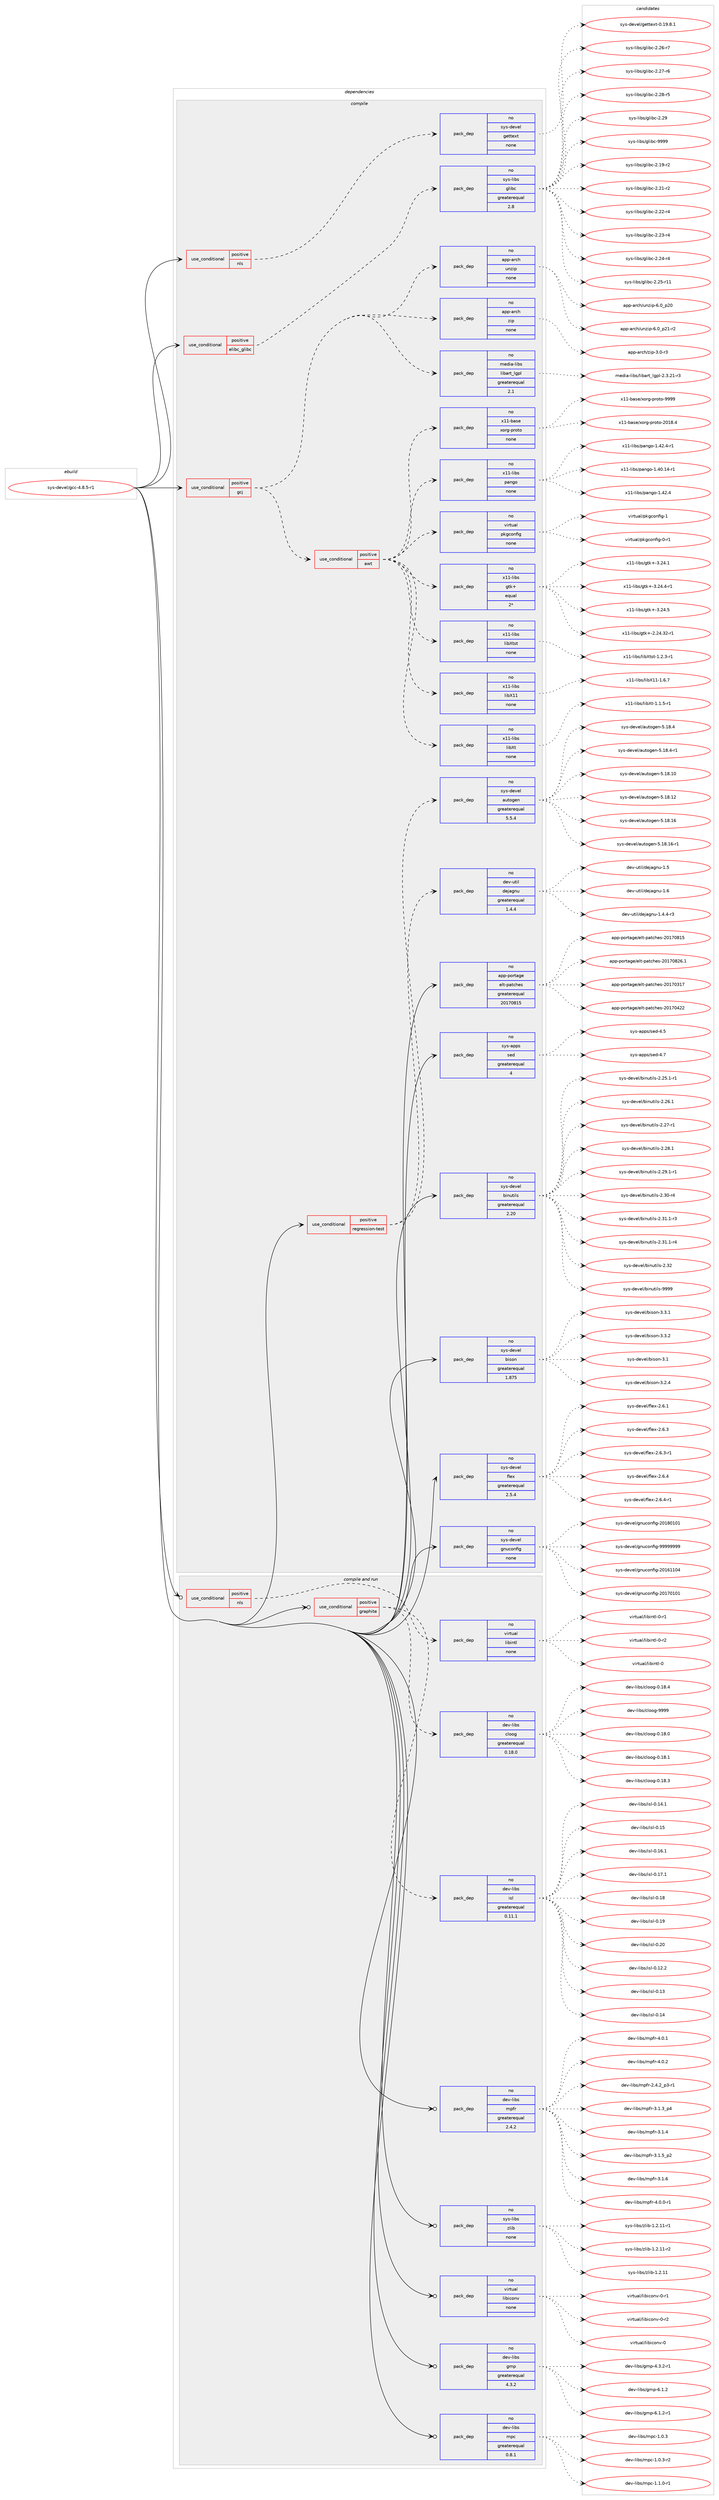 digraph prolog {

# *************
# Graph options
# *************

newrank=true;
concentrate=true;
compound=true;
graph [rankdir=LR,fontname=Helvetica,fontsize=10,ranksep=1.5];#, ranksep=2.5, nodesep=0.2];
edge  [arrowhead=vee];
node  [fontname=Helvetica,fontsize=10];

# **********
# The ebuild
# **********

subgraph cluster_leftcol {
color=gray;
rank=same;
label=<<i>ebuild</i>>;
id [label="sys-devel/gcc-4.8.5-r1", color=red, width=4, href="../sys-devel/gcc-4.8.5-r1.svg"];
}

# ****************
# The dependencies
# ****************

subgraph cluster_midcol {
color=gray;
label=<<i>dependencies</i>>;
subgraph cluster_compile {
fillcolor="#eeeeee";
style=filled;
label=<<i>compile</i>>;
subgraph cond459666 {
dependency1727923 [label=<<TABLE BORDER="0" CELLBORDER="1" CELLSPACING="0" CELLPADDING="4"><TR><TD ROWSPAN="3" CELLPADDING="10">use_conditional</TD></TR><TR><TD>positive</TD></TR><TR><TD>elibc_glibc</TD></TR></TABLE>>, shape=none, color=red];
subgraph pack1239944 {
dependency1727924 [label=<<TABLE BORDER="0" CELLBORDER="1" CELLSPACING="0" CELLPADDING="4" WIDTH="220"><TR><TD ROWSPAN="6" CELLPADDING="30">pack_dep</TD></TR><TR><TD WIDTH="110">no</TD></TR><TR><TD>sys-libs</TD></TR><TR><TD>glibc</TD></TR><TR><TD>greaterequal</TD></TR><TR><TD>2.8</TD></TR></TABLE>>, shape=none, color=blue];
}
dependency1727923:e -> dependency1727924:w [weight=20,style="dashed",arrowhead="vee"];
}
id:e -> dependency1727923:w [weight=20,style="solid",arrowhead="vee"];
subgraph cond459667 {
dependency1727925 [label=<<TABLE BORDER="0" CELLBORDER="1" CELLSPACING="0" CELLPADDING="4"><TR><TD ROWSPAN="3" CELLPADDING="10">use_conditional</TD></TR><TR><TD>positive</TD></TR><TR><TD>gcj</TD></TR></TABLE>>, shape=none, color=red];
subgraph cond459668 {
dependency1727926 [label=<<TABLE BORDER="0" CELLBORDER="1" CELLSPACING="0" CELLPADDING="4"><TR><TD ROWSPAN="3" CELLPADDING="10">use_conditional</TD></TR><TR><TD>positive</TD></TR><TR><TD>awt</TD></TR></TABLE>>, shape=none, color=red];
subgraph pack1239945 {
dependency1727927 [label=<<TABLE BORDER="0" CELLBORDER="1" CELLSPACING="0" CELLPADDING="4" WIDTH="220"><TR><TD ROWSPAN="6" CELLPADDING="30">pack_dep</TD></TR><TR><TD WIDTH="110">no</TD></TR><TR><TD>x11-base</TD></TR><TR><TD>xorg-proto</TD></TR><TR><TD>none</TD></TR><TR><TD></TD></TR></TABLE>>, shape=none, color=blue];
}
dependency1727926:e -> dependency1727927:w [weight=20,style="dashed",arrowhead="vee"];
subgraph pack1239946 {
dependency1727928 [label=<<TABLE BORDER="0" CELLBORDER="1" CELLSPACING="0" CELLPADDING="4" WIDTH="220"><TR><TD ROWSPAN="6" CELLPADDING="30">pack_dep</TD></TR><TR><TD WIDTH="110">no</TD></TR><TR><TD>x11-libs</TD></TR><TR><TD>libXt</TD></TR><TR><TD>none</TD></TR><TR><TD></TD></TR></TABLE>>, shape=none, color=blue];
}
dependency1727926:e -> dependency1727928:w [weight=20,style="dashed",arrowhead="vee"];
subgraph pack1239947 {
dependency1727929 [label=<<TABLE BORDER="0" CELLBORDER="1" CELLSPACING="0" CELLPADDING="4" WIDTH="220"><TR><TD ROWSPAN="6" CELLPADDING="30">pack_dep</TD></TR><TR><TD WIDTH="110">no</TD></TR><TR><TD>x11-libs</TD></TR><TR><TD>libX11</TD></TR><TR><TD>none</TD></TR><TR><TD></TD></TR></TABLE>>, shape=none, color=blue];
}
dependency1727926:e -> dependency1727929:w [weight=20,style="dashed",arrowhead="vee"];
subgraph pack1239948 {
dependency1727930 [label=<<TABLE BORDER="0" CELLBORDER="1" CELLSPACING="0" CELLPADDING="4" WIDTH="220"><TR><TD ROWSPAN="6" CELLPADDING="30">pack_dep</TD></TR><TR><TD WIDTH="110">no</TD></TR><TR><TD>x11-libs</TD></TR><TR><TD>libXtst</TD></TR><TR><TD>none</TD></TR><TR><TD></TD></TR></TABLE>>, shape=none, color=blue];
}
dependency1727926:e -> dependency1727930:w [weight=20,style="dashed",arrowhead="vee"];
subgraph pack1239949 {
dependency1727931 [label=<<TABLE BORDER="0" CELLBORDER="1" CELLSPACING="0" CELLPADDING="4" WIDTH="220"><TR><TD ROWSPAN="6" CELLPADDING="30">pack_dep</TD></TR><TR><TD WIDTH="110">no</TD></TR><TR><TD>x11-libs</TD></TR><TR><TD>gtk+</TD></TR><TR><TD>equal</TD></TR><TR><TD>2*</TD></TR></TABLE>>, shape=none, color=blue];
}
dependency1727926:e -> dependency1727931:w [weight=20,style="dashed",arrowhead="vee"];
subgraph pack1239950 {
dependency1727932 [label=<<TABLE BORDER="0" CELLBORDER="1" CELLSPACING="0" CELLPADDING="4" WIDTH="220"><TR><TD ROWSPAN="6" CELLPADDING="30">pack_dep</TD></TR><TR><TD WIDTH="110">no</TD></TR><TR><TD>virtual</TD></TR><TR><TD>pkgconfig</TD></TR><TR><TD>none</TD></TR><TR><TD></TD></TR></TABLE>>, shape=none, color=blue];
}
dependency1727926:e -> dependency1727932:w [weight=20,style="dashed",arrowhead="vee"];
subgraph pack1239951 {
dependency1727933 [label=<<TABLE BORDER="0" CELLBORDER="1" CELLSPACING="0" CELLPADDING="4" WIDTH="220"><TR><TD ROWSPAN="6" CELLPADDING="30">pack_dep</TD></TR><TR><TD WIDTH="110">no</TD></TR><TR><TD>x11-libs</TD></TR><TR><TD>pango</TD></TR><TR><TD>none</TD></TR><TR><TD></TD></TR></TABLE>>, shape=none, color=blue];
}
dependency1727926:e -> dependency1727933:w [weight=20,style="dashed",arrowhead="vee"];
}
dependency1727925:e -> dependency1727926:w [weight=20,style="dashed",arrowhead="vee"];
subgraph pack1239952 {
dependency1727934 [label=<<TABLE BORDER="0" CELLBORDER="1" CELLSPACING="0" CELLPADDING="4" WIDTH="220"><TR><TD ROWSPAN="6" CELLPADDING="30">pack_dep</TD></TR><TR><TD WIDTH="110">no</TD></TR><TR><TD>media-libs</TD></TR><TR><TD>libart_lgpl</TD></TR><TR><TD>greaterequal</TD></TR><TR><TD>2.1</TD></TR></TABLE>>, shape=none, color=blue];
}
dependency1727925:e -> dependency1727934:w [weight=20,style="dashed",arrowhead="vee"];
subgraph pack1239953 {
dependency1727935 [label=<<TABLE BORDER="0" CELLBORDER="1" CELLSPACING="0" CELLPADDING="4" WIDTH="220"><TR><TD ROWSPAN="6" CELLPADDING="30">pack_dep</TD></TR><TR><TD WIDTH="110">no</TD></TR><TR><TD>app-arch</TD></TR><TR><TD>zip</TD></TR><TR><TD>none</TD></TR><TR><TD></TD></TR></TABLE>>, shape=none, color=blue];
}
dependency1727925:e -> dependency1727935:w [weight=20,style="dashed",arrowhead="vee"];
subgraph pack1239954 {
dependency1727936 [label=<<TABLE BORDER="0" CELLBORDER="1" CELLSPACING="0" CELLPADDING="4" WIDTH="220"><TR><TD ROWSPAN="6" CELLPADDING="30">pack_dep</TD></TR><TR><TD WIDTH="110">no</TD></TR><TR><TD>app-arch</TD></TR><TR><TD>unzip</TD></TR><TR><TD>none</TD></TR><TR><TD></TD></TR></TABLE>>, shape=none, color=blue];
}
dependency1727925:e -> dependency1727936:w [weight=20,style="dashed",arrowhead="vee"];
}
id:e -> dependency1727925:w [weight=20,style="solid",arrowhead="vee"];
subgraph cond459669 {
dependency1727937 [label=<<TABLE BORDER="0" CELLBORDER="1" CELLSPACING="0" CELLPADDING="4"><TR><TD ROWSPAN="3" CELLPADDING="10">use_conditional</TD></TR><TR><TD>positive</TD></TR><TR><TD>nls</TD></TR></TABLE>>, shape=none, color=red];
subgraph pack1239955 {
dependency1727938 [label=<<TABLE BORDER="0" CELLBORDER="1" CELLSPACING="0" CELLPADDING="4" WIDTH="220"><TR><TD ROWSPAN="6" CELLPADDING="30">pack_dep</TD></TR><TR><TD WIDTH="110">no</TD></TR><TR><TD>sys-devel</TD></TR><TR><TD>gettext</TD></TR><TR><TD>none</TD></TR><TR><TD></TD></TR></TABLE>>, shape=none, color=blue];
}
dependency1727937:e -> dependency1727938:w [weight=20,style="dashed",arrowhead="vee"];
}
id:e -> dependency1727937:w [weight=20,style="solid",arrowhead="vee"];
subgraph cond459670 {
dependency1727939 [label=<<TABLE BORDER="0" CELLBORDER="1" CELLSPACING="0" CELLPADDING="4"><TR><TD ROWSPAN="3" CELLPADDING="10">use_conditional</TD></TR><TR><TD>positive</TD></TR><TR><TD>regression-test</TD></TR></TABLE>>, shape=none, color=red];
subgraph pack1239956 {
dependency1727940 [label=<<TABLE BORDER="0" CELLBORDER="1" CELLSPACING="0" CELLPADDING="4" WIDTH="220"><TR><TD ROWSPAN="6" CELLPADDING="30">pack_dep</TD></TR><TR><TD WIDTH="110">no</TD></TR><TR><TD>dev-util</TD></TR><TR><TD>dejagnu</TD></TR><TR><TD>greaterequal</TD></TR><TR><TD>1.4.4</TD></TR></TABLE>>, shape=none, color=blue];
}
dependency1727939:e -> dependency1727940:w [weight=20,style="dashed",arrowhead="vee"];
subgraph pack1239957 {
dependency1727941 [label=<<TABLE BORDER="0" CELLBORDER="1" CELLSPACING="0" CELLPADDING="4" WIDTH="220"><TR><TD ROWSPAN="6" CELLPADDING="30">pack_dep</TD></TR><TR><TD WIDTH="110">no</TD></TR><TR><TD>sys-devel</TD></TR><TR><TD>autogen</TD></TR><TR><TD>greaterequal</TD></TR><TR><TD>5.5.4</TD></TR></TABLE>>, shape=none, color=blue];
}
dependency1727939:e -> dependency1727941:w [weight=20,style="dashed",arrowhead="vee"];
}
id:e -> dependency1727939:w [weight=20,style="solid",arrowhead="vee"];
subgraph pack1239958 {
dependency1727942 [label=<<TABLE BORDER="0" CELLBORDER="1" CELLSPACING="0" CELLPADDING="4" WIDTH="220"><TR><TD ROWSPAN="6" CELLPADDING="30">pack_dep</TD></TR><TR><TD WIDTH="110">no</TD></TR><TR><TD>app-portage</TD></TR><TR><TD>elt-patches</TD></TR><TR><TD>greaterequal</TD></TR><TR><TD>20170815</TD></TR></TABLE>>, shape=none, color=blue];
}
id:e -> dependency1727942:w [weight=20,style="solid",arrowhead="vee"];
subgraph pack1239959 {
dependency1727943 [label=<<TABLE BORDER="0" CELLBORDER="1" CELLSPACING="0" CELLPADDING="4" WIDTH="220"><TR><TD ROWSPAN="6" CELLPADDING="30">pack_dep</TD></TR><TR><TD WIDTH="110">no</TD></TR><TR><TD>sys-apps</TD></TR><TR><TD>sed</TD></TR><TR><TD>greaterequal</TD></TR><TR><TD>4</TD></TR></TABLE>>, shape=none, color=blue];
}
id:e -> dependency1727943:w [weight=20,style="solid",arrowhead="vee"];
subgraph pack1239960 {
dependency1727944 [label=<<TABLE BORDER="0" CELLBORDER="1" CELLSPACING="0" CELLPADDING="4" WIDTH="220"><TR><TD ROWSPAN="6" CELLPADDING="30">pack_dep</TD></TR><TR><TD WIDTH="110">no</TD></TR><TR><TD>sys-devel</TD></TR><TR><TD>binutils</TD></TR><TR><TD>greaterequal</TD></TR><TR><TD>2.20</TD></TR></TABLE>>, shape=none, color=blue];
}
id:e -> dependency1727944:w [weight=20,style="solid",arrowhead="vee"];
subgraph pack1239961 {
dependency1727945 [label=<<TABLE BORDER="0" CELLBORDER="1" CELLSPACING="0" CELLPADDING="4" WIDTH="220"><TR><TD ROWSPAN="6" CELLPADDING="30">pack_dep</TD></TR><TR><TD WIDTH="110">no</TD></TR><TR><TD>sys-devel</TD></TR><TR><TD>bison</TD></TR><TR><TD>greaterequal</TD></TR><TR><TD>1.875</TD></TR></TABLE>>, shape=none, color=blue];
}
id:e -> dependency1727945:w [weight=20,style="solid",arrowhead="vee"];
subgraph pack1239962 {
dependency1727946 [label=<<TABLE BORDER="0" CELLBORDER="1" CELLSPACING="0" CELLPADDING="4" WIDTH="220"><TR><TD ROWSPAN="6" CELLPADDING="30">pack_dep</TD></TR><TR><TD WIDTH="110">no</TD></TR><TR><TD>sys-devel</TD></TR><TR><TD>flex</TD></TR><TR><TD>greaterequal</TD></TR><TR><TD>2.5.4</TD></TR></TABLE>>, shape=none, color=blue];
}
id:e -> dependency1727946:w [weight=20,style="solid",arrowhead="vee"];
subgraph pack1239963 {
dependency1727947 [label=<<TABLE BORDER="0" CELLBORDER="1" CELLSPACING="0" CELLPADDING="4" WIDTH="220"><TR><TD ROWSPAN="6" CELLPADDING="30">pack_dep</TD></TR><TR><TD WIDTH="110">no</TD></TR><TR><TD>sys-devel</TD></TR><TR><TD>gnuconfig</TD></TR><TR><TD>none</TD></TR><TR><TD></TD></TR></TABLE>>, shape=none, color=blue];
}
id:e -> dependency1727947:w [weight=20,style="solid",arrowhead="vee"];
}
subgraph cluster_compileandrun {
fillcolor="#eeeeee";
style=filled;
label=<<i>compile and run</i>>;
subgraph cond459671 {
dependency1727948 [label=<<TABLE BORDER="0" CELLBORDER="1" CELLSPACING="0" CELLPADDING="4"><TR><TD ROWSPAN="3" CELLPADDING="10">use_conditional</TD></TR><TR><TD>positive</TD></TR><TR><TD>graphite</TD></TR></TABLE>>, shape=none, color=red];
subgraph pack1239964 {
dependency1727949 [label=<<TABLE BORDER="0" CELLBORDER="1" CELLSPACING="0" CELLPADDING="4" WIDTH="220"><TR><TD ROWSPAN="6" CELLPADDING="30">pack_dep</TD></TR><TR><TD WIDTH="110">no</TD></TR><TR><TD>dev-libs</TD></TR><TR><TD>cloog</TD></TR><TR><TD>greaterequal</TD></TR><TR><TD>0.18.0</TD></TR></TABLE>>, shape=none, color=blue];
}
dependency1727948:e -> dependency1727949:w [weight=20,style="dashed",arrowhead="vee"];
subgraph pack1239965 {
dependency1727950 [label=<<TABLE BORDER="0" CELLBORDER="1" CELLSPACING="0" CELLPADDING="4" WIDTH="220"><TR><TD ROWSPAN="6" CELLPADDING="30">pack_dep</TD></TR><TR><TD WIDTH="110">no</TD></TR><TR><TD>dev-libs</TD></TR><TR><TD>isl</TD></TR><TR><TD>greaterequal</TD></TR><TR><TD>0.11.1</TD></TR></TABLE>>, shape=none, color=blue];
}
dependency1727948:e -> dependency1727950:w [weight=20,style="dashed",arrowhead="vee"];
}
id:e -> dependency1727948:w [weight=20,style="solid",arrowhead="odotvee"];
subgraph cond459672 {
dependency1727951 [label=<<TABLE BORDER="0" CELLBORDER="1" CELLSPACING="0" CELLPADDING="4"><TR><TD ROWSPAN="3" CELLPADDING="10">use_conditional</TD></TR><TR><TD>positive</TD></TR><TR><TD>nls</TD></TR></TABLE>>, shape=none, color=red];
subgraph pack1239966 {
dependency1727952 [label=<<TABLE BORDER="0" CELLBORDER="1" CELLSPACING="0" CELLPADDING="4" WIDTH="220"><TR><TD ROWSPAN="6" CELLPADDING="30">pack_dep</TD></TR><TR><TD WIDTH="110">no</TD></TR><TR><TD>virtual</TD></TR><TR><TD>libintl</TD></TR><TR><TD>none</TD></TR><TR><TD></TD></TR></TABLE>>, shape=none, color=blue];
}
dependency1727951:e -> dependency1727952:w [weight=20,style="dashed",arrowhead="vee"];
}
id:e -> dependency1727951:w [weight=20,style="solid",arrowhead="odotvee"];
subgraph pack1239967 {
dependency1727953 [label=<<TABLE BORDER="0" CELLBORDER="1" CELLSPACING="0" CELLPADDING="4" WIDTH="220"><TR><TD ROWSPAN="6" CELLPADDING="30">pack_dep</TD></TR><TR><TD WIDTH="110">no</TD></TR><TR><TD>dev-libs</TD></TR><TR><TD>gmp</TD></TR><TR><TD>greaterequal</TD></TR><TR><TD>4.3.2</TD></TR></TABLE>>, shape=none, color=blue];
}
id:e -> dependency1727953:w [weight=20,style="solid",arrowhead="odotvee"];
subgraph pack1239968 {
dependency1727954 [label=<<TABLE BORDER="0" CELLBORDER="1" CELLSPACING="0" CELLPADDING="4" WIDTH="220"><TR><TD ROWSPAN="6" CELLPADDING="30">pack_dep</TD></TR><TR><TD WIDTH="110">no</TD></TR><TR><TD>dev-libs</TD></TR><TR><TD>mpc</TD></TR><TR><TD>greaterequal</TD></TR><TR><TD>0.8.1</TD></TR></TABLE>>, shape=none, color=blue];
}
id:e -> dependency1727954:w [weight=20,style="solid",arrowhead="odotvee"];
subgraph pack1239969 {
dependency1727955 [label=<<TABLE BORDER="0" CELLBORDER="1" CELLSPACING="0" CELLPADDING="4" WIDTH="220"><TR><TD ROWSPAN="6" CELLPADDING="30">pack_dep</TD></TR><TR><TD WIDTH="110">no</TD></TR><TR><TD>dev-libs</TD></TR><TR><TD>mpfr</TD></TR><TR><TD>greaterequal</TD></TR><TR><TD>2.4.2</TD></TR></TABLE>>, shape=none, color=blue];
}
id:e -> dependency1727955:w [weight=20,style="solid",arrowhead="odotvee"];
subgraph pack1239970 {
dependency1727956 [label=<<TABLE BORDER="0" CELLBORDER="1" CELLSPACING="0" CELLPADDING="4" WIDTH="220"><TR><TD ROWSPAN="6" CELLPADDING="30">pack_dep</TD></TR><TR><TD WIDTH="110">no</TD></TR><TR><TD>sys-libs</TD></TR><TR><TD>zlib</TD></TR><TR><TD>none</TD></TR><TR><TD></TD></TR></TABLE>>, shape=none, color=blue];
}
id:e -> dependency1727956:w [weight=20,style="solid",arrowhead="odotvee"];
subgraph pack1239971 {
dependency1727957 [label=<<TABLE BORDER="0" CELLBORDER="1" CELLSPACING="0" CELLPADDING="4" WIDTH="220"><TR><TD ROWSPAN="6" CELLPADDING="30">pack_dep</TD></TR><TR><TD WIDTH="110">no</TD></TR><TR><TD>virtual</TD></TR><TR><TD>libiconv</TD></TR><TR><TD>none</TD></TR><TR><TD></TD></TR></TABLE>>, shape=none, color=blue];
}
id:e -> dependency1727957:w [weight=20,style="solid",arrowhead="odotvee"];
}
subgraph cluster_run {
fillcolor="#eeeeee";
style=filled;
label=<<i>run</i>>;
}
}

# **************
# The candidates
# **************

subgraph cluster_choices {
rank=same;
color=gray;
label=<<i>candidates</i>>;

subgraph choice1239944 {
color=black;
nodesep=1;
choice115121115451081059811547103108105989945504649574511450 [label="sys-libs/glibc-2.19-r2", color=red, width=4,href="../sys-libs/glibc-2.19-r2.svg"];
choice115121115451081059811547103108105989945504650494511450 [label="sys-libs/glibc-2.21-r2", color=red, width=4,href="../sys-libs/glibc-2.21-r2.svg"];
choice115121115451081059811547103108105989945504650504511452 [label="sys-libs/glibc-2.22-r4", color=red, width=4,href="../sys-libs/glibc-2.22-r4.svg"];
choice115121115451081059811547103108105989945504650514511452 [label="sys-libs/glibc-2.23-r4", color=red, width=4,href="../sys-libs/glibc-2.23-r4.svg"];
choice115121115451081059811547103108105989945504650524511452 [label="sys-libs/glibc-2.24-r4", color=red, width=4,href="../sys-libs/glibc-2.24-r4.svg"];
choice11512111545108105981154710310810598994550465053451144949 [label="sys-libs/glibc-2.25-r11", color=red, width=4,href="../sys-libs/glibc-2.25-r11.svg"];
choice115121115451081059811547103108105989945504650544511455 [label="sys-libs/glibc-2.26-r7", color=red, width=4,href="../sys-libs/glibc-2.26-r7.svg"];
choice115121115451081059811547103108105989945504650554511454 [label="sys-libs/glibc-2.27-r6", color=red, width=4,href="../sys-libs/glibc-2.27-r6.svg"];
choice115121115451081059811547103108105989945504650564511453 [label="sys-libs/glibc-2.28-r5", color=red, width=4,href="../sys-libs/glibc-2.28-r5.svg"];
choice11512111545108105981154710310810598994550465057 [label="sys-libs/glibc-2.29", color=red, width=4,href="../sys-libs/glibc-2.29.svg"];
choice11512111545108105981154710310810598994557575757 [label="sys-libs/glibc-9999", color=red, width=4,href="../sys-libs/glibc-9999.svg"];
dependency1727924:e -> choice115121115451081059811547103108105989945504649574511450:w [style=dotted,weight="100"];
dependency1727924:e -> choice115121115451081059811547103108105989945504650494511450:w [style=dotted,weight="100"];
dependency1727924:e -> choice115121115451081059811547103108105989945504650504511452:w [style=dotted,weight="100"];
dependency1727924:e -> choice115121115451081059811547103108105989945504650514511452:w [style=dotted,weight="100"];
dependency1727924:e -> choice115121115451081059811547103108105989945504650524511452:w [style=dotted,weight="100"];
dependency1727924:e -> choice11512111545108105981154710310810598994550465053451144949:w [style=dotted,weight="100"];
dependency1727924:e -> choice115121115451081059811547103108105989945504650544511455:w [style=dotted,weight="100"];
dependency1727924:e -> choice115121115451081059811547103108105989945504650554511454:w [style=dotted,weight="100"];
dependency1727924:e -> choice115121115451081059811547103108105989945504650564511453:w [style=dotted,weight="100"];
dependency1727924:e -> choice11512111545108105981154710310810598994550465057:w [style=dotted,weight="100"];
dependency1727924:e -> choice11512111545108105981154710310810598994557575757:w [style=dotted,weight="100"];
}
subgraph choice1239945 {
color=black;
nodesep=1;
choice1204949459897115101471201111141034511211411111611145504849564652 [label="x11-base/xorg-proto-2018.4", color=red, width=4,href="../x11-base/xorg-proto-2018.4.svg"];
choice120494945989711510147120111114103451121141111161114557575757 [label="x11-base/xorg-proto-9999", color=red, width=4,href="../x11-base/xorg-proto-9999.svg"];
dependency1727927:e -> choice1204949459897115101471201111141034511211411111611145504849564652:w [style=dotted,weight="100"];
dependency1727927:e -> choice120494945989711510147120111114103451121141111161114557575757:w [style=dotted,weight="100"];
}
subgraph choice1239946 {
color=black;
nodesep=1;
choice120494945108105981154710810598881164549464946534511449 [label="x11-libs/libXt-1.1.5-r1", color=red, width=4,href="../x11-libs/libXt-1.1.5-r1.svg"];
dependency1727928:e -> choice120494945108105981154710810598881164549464946534511449:w [style=dotted,weight="100"];
}
subgraph choice1239947 {
color=black;
nodesep=1;
choice120494945108105981154710810598884949454946544655 [label="x11-libs/libX11-1.6.7", color=red, width=4,href="../x11-libs/libX11-1.6.7.svg"];
dependency1727929:e -> choice120494945108105981154710810598884949454946544655:w [style=dotted,weight="100"];
}
subgraph choice1239948 {
color=black;
nodesep=1;
choice120494945108105981154710810598881161151164549465046514511449 [label="x11-libs/libXtst-1.2.3-r1", color=red, width=4,href="../x11-libs/libXtst-1.2.3-r1.svg"];
dependency1727930:e -> choice120494945108105981154710810598881161151164549465046514511449:w [style=dotted,weight="100"];
}
subgraph choice1239949 {
color=black;
nodesep=1;
choice12049494510810598115471031161074345504650524651504511449 [label="x11-libs/gtk+-2.24.32-r1", color=red, width=4,href="../x11-libs/gtk+-2.24.32-r1.svg"];
choice12049494510810598115471031161074345514650524649 [label="x11-libs/gtk+-3.24.1", color=red, width=4,href="../x11-libs/gtk+-3.24.1.svg"];
choice120494945108105981154710311610743455146505246524511449 [label="x11-libs/gtk+-3.24.4-r1", color=red, width=4,href="../x11-libs/gtk+-3.24.4-r1.svg"];
choice12049494510810598115471031161074345514650524653 [label="x11-libs/gtk+-3.24.5", color=red, width=4,href="../x11-libs/gtk+-3.24.5.svg"];
dependency1727931:e -> choice12049494510810598115471031161074345504650524651504511449:w [style=dotted,weight="100"];
dependency1727931:e -> choice12049494510810598115471031161074345514650524649:w [style=dotted,weight="100"];
dependency1727931:e -> choice120494945108105981154710311610743455146505246524511449:w [style=dotted,weight="100"];
dependency1727931:e -> choice12049494510810598115471031161074345514650524653:w [style=dotted,weight="100"];
}
subgraph choice1239950 {
color=black;
nodesep=1;
choice11810511411611797108471121071039911111010210510345484511449 [label="virtual/pkgconfig-0-r1", color=red, width=4,href="../virtual/pkgconfig-0-r1.svg"];
choice1181051141161179710847112107103991111101021051034549 [label="virtual/pkgconfig-1", color=red, width=4,href="../virtual/pkgconfig-1.svg"];
dependency1727932:e -> choice11810511411611797108471121071039911111010210510345484511449:w [style=dotted,weight="100"];
dependency1727932:e -> choice1181051141161179710847112107103991111101021051034549:w [style=dotted,weight="100"];
}
subgraph choice1239951 {
color=black;
nodesep=1;
choice12049494510810598115471129711010311145494652484649524511449 [label="x11-libs/pango-1.40.14-r1", color=red, width=4,href="../x11-libs/pango-1.40.14-r1.svg"];
choice12049494510810598115471129711010311145494652504652 [label="x11-libs/pango-1.42.4", color=red, width=4,href="../x11-libs/pango-1.42.4.svg"];
choice120494945108105981154711297110103111454946525046524511449 [label="x11-libs/pango-1.42.4-r1", color=red, width=4,href="../x11-libs/pango-1.42.4-r1.svg"];
dependency1727933:e -> choice12049494510810598115471129711010311145494652484649524511449:w [style=dotted,weight="100"];
dependency1727933:e -> choice12049494510810598115471129711010311145494652504652:w [style=dotted,weight="100"];
dependency1727933:e -> choice120494945108105981154711297110103111454946525046524511449:w [style=dotted,weight="100"];
}
subgraph choice1239952 {
color=black;
nodesep=1;
choice10910110010597451081059811547108105989711411695108103112108455046514650494511451 [label="media-libs/libart_lgpl-2.3.21-r3", color=red, width=4,href="../media-libs/libart_lgpl-2.3.21-r3.svg"];
dependency1727934:e -> choice10910110010597451081059811547108105989711411695108103112108455046514650494511451:w [style=dotted,weight="100"];
}
subgraph choice1239953 {
color=black;
nodesep=1;
choice9711211245971149910447122105112455146484511451 [label="app-arch/zip-3.0-r3", color=red, width=4,href="../app-arch/zip-3.0-r3.svg"];
dependency1727935:e -> choice9711211245971149910447122105112455146484511451:w [style=dotted,weight="100"];
}
subgraph choice1239954 {
color=black;
nodesep=1;
choice971121124597114991044711711012210511245544648951125048 [label="app-arch/unzip-6.0_p20", color=red, width=4,href="../app-arch/unzip-6.0_p20.svg"];
choice9711211245971149910447117110122105112455446489511250494511450 [label="app-arch/unzip-6.0_p21-r2", color=red, width=4,href="../app-arch/unzip-6.0_p21-r2.svg"];
dependency1727936:e -> choice971121124597114991044711711012210511245544648951125048:w [style=dotted,weight="100"];
dependency1727936:e -> choice9711211245971149910447117110122105112455446489511250494511450:w [style=dotted,weight="100"];
}
subgraph choice1239955 {
color=black;
nodesep=1;
choice1151211154510010111810110847103101116116101120116454846495746564649 [label="sys-devel/gettext-0.19.8.1", color=red, width=4,href="../sys-devel/gettext-0.19.8.1.svg"];
dependency1727938:e -> choice1151211154510010111810110847103101116116101120116454846495746564649:w [style=dotted,weight="100"];
}
subgraph choice1239956 {
color=black;
nodesep=1;
choice1001011184511711610510847100101106971031101174549465246524511451 [label="dev-util/dejagnu-1.4.4-r3", color=red, width=4,href="../dev-util/dejagnu-1.4.4-r3.svg"];
choice10010111845117116105108471001011069710311011745494653 [label="dev-util/dejagnu-1.5", color=red, width=4,href="../dev-util/dejagnu-1.5.svg"];
choice10010111845117116105108471001011069710311011745494654 [label="dev-util/dejagnu-1.6", color=red, width=4,href="../dev-util/dejagnu-1.6.svg"];
dependency1727940:e -> choice1001011184511711610510847100101106971031101174549465246524511451:w [style=dotted,weight="100"];
dependency1727940:e -> choice10010111845117116105108471001011069710311011745494653:w [style=dotted,weight="100"];
dependency1727940:e -> choice10010111845117116105108471001011069710311011745494654:w [style=dotted,weight="100"];
}
subgraph choice1239957 {
color=black;
nodesep=1;
choice1151211154510010111810110847971171161111031011104553464956464948 [label="sys-devel/autogen-5.18.10", color=red, width=4,href="../sys-devel/autogen-5.18.10.svg"];
choice1151211154510010111810110847971171161111031011104553464956464950 [label="sys-devel/autogen-5.18.12", color=red, width=4,href="../sys-devel/autogen-5.18.12.svg"];
choice1151211154510010111810110847971171161111031011104553464956464954 [label="sys-devel/autogen-5.18.16", color=red, width=4,href="../sys-devel/autogen-5.18.16.svg"];
choice11512111545100101118101108479711711611110310111045534649564649544511449 [label="sys-devel/autogen-5.18.16-r1", color=red, width=4,href="../sys-devel/autogen-5.18.16-r1.svg"];
choice11512111545100101118101108479711711611110310111045534649564652 [label="sys-devel/autogen-5.18.4", color=red, width=4,href="../sys-devel/autogen-5.18.4.svg"];
choice115121115451001011181011084797117116111103101110455346495646524511449 [label="sys-devel/autogen-5.18.4-r1", color=red, width=4,href="../sys-devel/autogen-5.18.4-r1.svg"];
dependency1727941:e -> choice1151211154510010111810110847971171161111031011104553464956464948:w [style=dotted,weight="100"];
dependency1727941:e -> choice1151211154510010111810110847971171161111031011104553464956464950:w [style=dotted,weight="100"];
dependency1727941:e -> choice1151211154510010111810110847971171161111031011104553464956464954:w [style=dotted,weight="100"];
dependency1727941:e -> choice11512111545100101118101108479711711611110310111045534649564649544511449:w [style=dotted,weight="100"];
dependency1727941:e -> choice11512111545100101118101108479711711611110310111045534649564652:w [style=dotted,weight="100"];
dependency1727941:e -> choice115121115451001011181011084797117116111103101110455346495646524511449:w [style=dotted,weight="100"];
}
subgraph choice1239958 {
color=black;
nodesep=1;
choice97112112451121111141169710310147101108116451129711699104101115455048495548514955 [label="app-portage/elt-patches-20170317", color=red, width=4,href="../app-portage/elt-patches-20170317.svg"];
choice97112112451121111141169710310147101108116451129711699104101115455048495548525050 [label="app-portage/elt-patches-20170422", color=red, width=4,href="../app-portage/elt-patches-20170422.svg"];
choice97112112451121111141169710310147101108116451129711699104101115455048495548564953 [label="app-portage/elt-patches-20170815", color=red, width=4,href="../app-portage/elt-patches-20170815.svg"];
choice971121124511211111411697103101471011081164511297116991041011154550484955485650544649 [label="app-portage/elt-patches-20170826.1", color=red, width=4,href="../app-portage/elt-patches-20170826.1.svg"];
dependency1727942:e -> choice97112112451121111141169710310147101108116451129711699104101115455048495548514955:w [style=dotted,weight="100"];
dependency1727942:e -> choice97112112451121111141169710310147101108116451129711699104101115455048495548525050:w [style=dotted,weight="100"];
dependency1727942:e -> choice97112112451121111141169710310147101108116451129711699104101115455048495548564953:w [style=dotted,weight="100"];
dependency1727942:e -> choice971121124511211111411697103101471011081164511297116991041011154550484955485650544649:w [style=dotted,weight="100"];
}
subgraph choice1239959 {
color=black;
nodesep=1;
choice11512111545971121121154711510110045524653 [label="sys-apps/sed-4.5", color=red, width=4,href="../sys-apps/sed-4.5.svg"];
choice11512111545971121121154711510110045524655 [label="sys-apps/sed-4.7", color=red, width=4,href="../sys-apps/sed-4.7.svg"];
dependency1727943:e -> choice11512111545971121121154711510110045524653:w [style=dotted,weight="100"];
dependency1727943:e -> choice11512111545971121121154711510110045524655:w [style=dotted,weight="100"];
}
subgraph choice1239960 {
color=black;
nodesep=1;
choice115121115451001011181011084798105110117116105108115455046505346494511449 [label="sys-devel/binutils-2.25.1-r1", color=red, width=4,href="../sys-devel/binutils-2.25.1-r1.svg"];
choice11512111545100101118101108479810511011711610510811545504650544649 [label="sys-devel/binutils-2.26.1", color=red, width=4,href="../sys-devel/binutils-2.26.1.svg"];
choice11512111545100101118101108479810511011711610510811545504650554511449 [label="sys-devel/binutils-2.27-r1", color=red, width=4,href="../sys-devel/binutils-2.27-r1.svg"];
choice11512111545100101118101108479810511011711610510811545504650564649 [label="sys-devel/binutils-2.28.1", color=red, width=4,href="../sys-devel/binutils-2.28.1.svg"];
choice115121115451001011181011084798105110117116105108115455046505746494511449 [label="sys-devel/binutils-2.29.1-r1", color=red, width=4,href="../sys-devel/binutils-2.29.1-r1.svg"];
choice11512111545100101118101108479810511011711610510811545504651484511452 [label="sys-devel/binutils-2.30-r4", color=red, width=4,href="../sys-devel/binutils-2.30-r4.svg"];
choice115121115451001011181011084798105110117116105108115455046514946494511451 [label="sys-devel/binutils-2.31.1-r3", color=red, width=4,href="../sys-devel/binutils-2.31.1-r3.svg"];
choice115121115451001011181011084798105110117116105108115455046514946494511452 [label="sys-devel/binutils-2.31.1-r4", color=red, width=4,href="../sys-devel/binutils-2.31.1-r4.svg"];
choice1151211154510010111810110847981051101171161051081154550465150 [label="sys-devel/binutils-2.32", color=red, width=4,href="../sys-devel/binutils-2.32.svg"];
choice1151211154510010111810110847981051101171161051081154557575757 [label="sys-devel/binutils-9999", color=red, width=4,href="../sys-devel/binutils-9999.svg"];
dependency1727944:e -> choice115121115451001011181011084798105110117116105108115455046505346494511449:w [style=dotted,weight="100"];
dependency1727944:e -> choice11512111545100101118101108479810511011711610510811545504650544649:w [style=dotted,weight="100"];
dependency1727944:e -> choice11512111545100101118101108479810511011711610510811545504650554511449:w [style=dotted,weight="100"];
dependency1727944:e -> choice11512111545100101118101108479810511011711610510811545504650564649:w [style=dotted,weight="100"];
dependency1727944:e -> choice115121115451001011181011084798105110117116105108115455046505746494511449:w [style=dotted,weight="100"];
dependency1727944:e -> choice11512111545100101118101108479810511011711610510811545504651484511452:w [style=dotted,weight="100"];
dependency1727944:e -> choice115121115451001011181011084798105110117116105108115455046514946494511451:w [style=dotted,weight="100"];
dependency1727944:e -> choice115121115451001011181011084798105110117116105108115455046514946494511452:w [style=dotted,weight="100"];
dependency1727944:e -> choice1151211154510010111810110847981051101171161051081154550465150:w [style=dotted,weight="100"];
dependency1727944:e -> choice1151211154510010111810110847981051101171161051081154557575757:w [style=dotted,weight="100"];
}
subgraph choice1239961 {
color=black;
nodesep=1;
choice11512111545100101118101108479810511511111045514649 [label="sys-devel/bison-3.1", color=red, width=4,href="../sys-devel/bison-3.1.svg"];
choice115121115451001011181011084798105115111110455146504652 [label="sys-devel/bison-3.2.4", color=red, width=4,href="../sys-devel/bison-3.2.4.svg"];
choice115121115451001011181011084798105115111110455146514649 [label="sys-devel/bison-3.3.1", color=red, width=4,href="../sys-devel/bison-3.3.1.svg"];
choice115121115451001011181011084798105115111110455146514650 [label="sys-devel/bison-3.3.2", color=red, width=4,href="../sys-devel/bison-3.3.2.svg"];
dependency1727945:e -> choice11512111545100101118101108479810511511111045514649:w [style=dotted,weight="100"];
dependency1727945:e -> choice115121115451001011181011084798105115111110455146504652:w [style=dotted,weight="100"];
dependency1727945:e -> choice115121115451001011181011084798105115111110455146514649:w [style=dotted,weight="100"];
dependency1727945:e -> choice115121115451001011181011084798105115111110455146514650:w [style=dotted,weight="100"];
}
subgraph choice1239962 {
color=black;
nodesep=1;
choice1151211154510010111810110847102108101120455046544649 [label="sys-devel/flex-2.6.1", color=red, width=4,href="../sys-devel/flex-2.6.1.svg"];
choice1151211154510010111810110847102108101120455046544651 [label="sys-devel/flex-2.6.3", color=red, width=4,href="../sys-devel/flex-2.6.3.svg"];
choice11512111545100101118101108471021081011204550465446514511449 [label="sys-devel/flex-2.6.3-r1", color=red, width=4,href="../sys-devel/flex-2.6.3-r1.svg"];
choice1151211154510010111810110847102108101120455046544652 [label="sys-devel/flex-2.6.4", color=red, width=4,href="../sys-devel/flex-2.6.4.svg"];
choice11512111545100101118101108471021081011204550465446524511449 [label="sys-devel/flex-2.6.4-r1", color=red, width=4,href="../sys-devel/flex-2.6.4-r1.svg"];
dependency1727946:e -> choice1151211154510010111810110847102108101120455046544649:w [style=dotted,weight="100"];
dependency1727946:e -> choice1151211154510010111810110847102108101120455046544651:w [style=dotted,weight="100"];
dependency1727946:e -> choice11512111545100101118101108471021081011204550465446514511449:w [style=dotted,weight="100"];
dependency1727946:e -> choice1151211154510010111810110847102108101120455046544652:w [style=dotted,weight="100"];
dependency1727946:e -> choice11512111545100101118101108471021081011204550465446524511449:w [style=dotted,weight="100"];
}
subgraph choice1239963 {
color=black;
nodesep=1;
choice115121115451001011181011084710311011799111110102105103455048495449494852 [label="sys-devel/gnuconfig-20161104", color=red, width=4,href="../sys-devel/gnuconfig-20161104.svg"];
choice115121115451001011181011084710311011799111110102105103455048495548494849 [label="sys-devel/gnuconfig-20170101", color=red, width=4,href="../sys-devel/gnuconfig-20170101.svg"];
choice115121115451001011181011084710311011799111110102105103455048495648494849 [label="sys-devel/gnuconfig-20180101", color=red, width=4,href="../sys-devel/gnuconfig-20180101.svg"];
choice115121115451001011181011084710311011799111110102105103455757575757575757 [label="sys-devel/gnuconfig-99999999", color=red, width=4,href="../sys-devel/gnuconfig-99999999.svg"];
dependency1727947:e -> choice115121115451001011181011084710311011799111110102105103455048495449494852:w [style=dotted,weight="100"];
dependency1727947:e -> choice115121115451001011181011084710311011799111110102105103455048495548494849:w [style=dotted,weight="100"];
dependency1727947:e -> choice115121115451001011181011084710311011799111110102105103455048495648494849:w [style=dotted,weight="100"];
dependency1727947:e -> choice115121115451001011181011084710311011799111110102105103455757575757575757:w [style=dotted,weight="100"];
}
subgraph choice1239964 {
color=black;
nodesep=1;
choice1001011184510810598115479910811111110345484649564648 [label="dev-libs/cloog-0.18.0", color=red, width=4,href="../dev-libs/cloog-0.18.0.svg"];
choice1001011184510810598115479910811111110345484649564649 [label="dev-libs/cloog-0.18.1", color=red, width=4,href="../dev-libs/cloog-0.18.1.svg"];
choice1001011184510810598115479910811111110345484649564651 [label="dev-libs/cloog-0.18.3", color=red, width=4,href="../dev-libs/cloog-0.18.3.svg"];
choice1001011184510810598115479910811111110345484649564652 [label="dev-libs/cloog-0.18.4", color=red, width=4,href="../dev-libs/cloog-0.18.4.svg"];
choice100101118451081059811547991081111111034557575757 [label="dev-libs/cloog-9999", color=red, width=4,href="../dev-libs/cloog-9999.svg"];
dependency1727949:e -> choice1001011184510810598115479910811111110345484649564648:w [style=dotted,weight="100"];
dependency1727949:e -> choice1001011184510810598115479910811111110345484649564649:w [style=dotted,weight="100"];
dependency1727949:e -> choice1001011184510810598115479910811111110345484649564651:w [style=dotted,weight="100"];
dependency1727949:e -> choice1001011184510810598115479910811111110345484649564652:w [style=dotted,weight="100"];
dependency1727949:e -> choice100101118451081059811547991081111111034557575757:w [style=dotted,weight="100"];
}
subgraph choice1239965 {
color=black;
nodesep=1;
choice10010111845108105981154710511510845484649504650 [label="dev-libs/isl-0.12.2", color=red, width=4,href="../dev-libs/isl-0.12.2.svg"];
choice1001011184510810598115471051151084548464951 [label="dev-libs/isl-0.13", color=red, width=4,href="../dev-libs/isl-0.13.svg"];
choice1001011184510810598115471051151084548464952 [label="dev-libs/isl-0.14", color=red, width=4,href="../dev-libs/isl-0.14.svg"];
choice10010111845108105981154710511510845484649524649 [label="dev-libs/isl-0.14.1", color=red, width=4,href="../dev-libs/isl-0.14.1.svg"];
choice1001011184510810598115471051151084548464953 [label="dev-libs/isl-0.15", color=red, width=4,href="../dev-libs/isl-0.15.svg"];
choice10010111845108105981154710511510845484649544649 [label="dev-libs/isl-0.16.1", color=red, width=4,href="../dev-libs/isl-0.16.1.svg"];
choice10010111845108105981154710511510845484649554649 [label="dev-libs/isl-0.17.1", color=red, width=4,href="../dev-libs/isl-0.17.1.svg"];
choice1001011184510810598115471051151084548464956 [label="dev-libs/isl-0.18", color=red, width=4,href="../dev-libs/isl-0.18.svg"];
choice1001011184510810598115471051151084548464957 [label="dev-libs/isl-0.19", color=red, width=4,href="../dev-libs/isl-0.19.svg"];
choice1001011184510810598115471051151084548465048 [label="dev-libs/isl-0.20", color=red, width=4,href="../dev-libs/isl-0.20.svg"];
dependency1727950:e -> choice10010111845108105981154710511510845484649504650:w [style=dotted,weight="100"];
dependency1727950:e -> choice1001011184510810598115471051151084548464951:w [style=dotted,weight="100"];
dependency1727950:e -> choice1001011184510810598115471051151084548464952:w [style=dotted,weight="100"];
dependency1727950:e -> choice10010111845108105981154710511510845484649524649:w [style=dotted,weight="100"];
dependency1727950:e -> choice1001011184510810598115471051151084548464953:w [style=dotted,weight="100"];
dependency1727950:e -> choice10010111845108105981154710511510845484649544649:w [style=dotted,weight="100"];
dependency1727950:e -> choice10010111845108105981154710511510845484649554649:w [style=dotted,weight="100"];
dependency1727950:e -> choice1001011184510810598115471051151084548464956:w [style=dotted,weight="100"];
dependency1727950:e -> choice1001011184510810598115471051151084548464957:w [style=dotted,weight="100"];
dependency1727950:e -> choice1001011184510810598115471051151084548465048:w [style=dotted,weight="100"];
}
subgraph choice1239966 {
color=black;
nodesep=1;
choice1181051141161179710847108105981051101161084548 [label="virtual/libintl-0", color=red, width=4,href="../virtual/libintl-0.svg"];
choice11810511411611797108471081059810511011610845484511449 [label="virtual/libintl-0-r1", color=red, width=4,href="../virtual/libintl-0-r1.svg"];
choice11810511411611797108471081059810511011610845484511450 [label="virtual/libintl-0-r2", color=red, width=4,href="../virtual/libintl-0-r2.svg"];
dependency1727952:e -> choice1181051141161179710847108105981051101161084548:w [style=dotted,weight="100"];
dependency1727952:e -> choice11810511411611797108471081059810511011610845484511449:w [style=dotted,weight="100"];
dependency1727952:e -> choice11810511411611797108471081059810511011610845484511450:w [style=dotted,weight="100"];
}
subgraph choice1239967 {
color=black;
nodesep=1;
choice1001011184510810598115471031091124552465146504511449 [label="dev-libs/gmp-4.3.2-r1", color=red, width=4,href="../dev-libs/gmp-4.3.2-r1.svg"];
choice100101118451081059811547103109112455446494650 [label="dev-libs/gmp-6.1.2", color=red, width=4,href="../dev-libs/gmp-6.1.2.svg"];
choice1001011184510810598115471031091124554464946504511449 [label="dev-libs/gmp-6.1.2-r1", color=red, width=4,href="../dev-libs/gmp-6.1.2-r1.svg"];
dependency1727953:e -> choice1001011184510810598115471031091124552465146504511449:w [style=dotted,weight="100"];
dependency1727953:e -> choice100101118451081059811547103109112455446494650:w [style=dotted,weight="100"];
dependency1727953:e -> choice1001011184510810598115471031091124554464946504511449:w [style=dotted,weight="100"];
}
subgraph choice1239968 {
color=black;
nodesep=1;
choice10010111845108105981154710911299454946484651 [label="dev-libs/mpc-1.0.3", color=red, width=4,href="../dev-libs/mpc-1.0.3.svg"];
choice100101118451081059811547109112994549464846514511450 [label="dev-libs/mpc-1.0.3-r2", color=red, width=4,href="../dev-libs/mpc-1.0.3-r2.svg"];
choice100101118451081059811547109112994549464946484511449 [label="dev-libs/mpc-1.1.0-r1", color=red, width=4,href="../dev-libs/mpc-1.1.0-r1.svg"];
dependency1727954:e -> choice10010111845108105981154710911299454946484651:w [style=dotted,weight="100"];
dependency1727954:e -> choice100101118451081059811547109112994549464846514511450:w [style=dotted,weight="100"];
dependency1727954:e -> choice100101118451081059811547109112994549464946484511449:w [style=dotted,weight="100"];
}
subgraph choice1239969 {
color=black;
nodesep=1;
choice10010111845108105981154710911210211445504652465095112514511449 [label="dev-libs/mpfr-2.4.2_p3-r1", color=red, width=4,href="../dev-libs/mpfr-2.4.2_p3-r1.svg"];
choice1001011184510810598115471091121021144551464946519511252 [label="dev-libs/mpfr-3.1.3_p4", color=red, width=4,href="../dev-libs/mpfr-3.1.3_p4.svg"];
choice100101118451081059811547109112102114455146494652 [label="dev-libs/mpfr-3.1.4", color=red, width=4,href="../dev-libs/mpfr-3.1.4.svg"];
choice1001011184510810598115471091121021144551464946539511250 [label="dev-libs/mpfr-3.1.5_p2", color=red, width=4,href="../dev-libs/mpfr-3.1.5_p2.svg"];
choice100101118451081059811547109112102114455146494654 [label="dev-libs/mpfr-3.1.6", color=red, width=4,href="../dev-libs/mpfr-3.1.6.svg"];
choice1001011184510810598115471091121021144552464846484511449 [label="dev-libs/mpfr-4.0.0-r1", color=red, width=4,href="../dev-libs/mpfr-4.0.0-r1.svg"];
choice100101118451081059811547109112102114455246484649 [label="dev-libs/mpfr-4.0.1", color=red, width=4,href="../dev-libs/mpfr-4.0.1.svg"];
choice100101118451081059811547109112102114455246484650 [label="dev-libs/mpfr-4.0.2", color=red, width=4,href="../dev-libs/mpfr-4.0.2.svg"];
dependency1727955:e -> choice10010111845108105981154710911210211445504652465095112514511449:w [style=dotted,weight="100"];
dependency1727955:e -> choice1001011184510810598115471091121021144551464946519511252:w [style=dotted,weight="100"];
dependency1727955:e -> choice100101118451081059811547109112102114455146494652:w [style=dotted,weight="100"];
dependency1727955:e -> choice1001011184510810598115471091121021144551464946539511250:w [style=dotted,weight="100"];
dependency1727955:e -> choice100101118451081059811547109112102114455146494654:w [style=dotted,weight="100"];
dependency1727955:e -> choice1001011184510810598115471091121021144552464846484511449:w [style=dotted,weight="100"];
dependency1727955:e -> choice100101118451081059811547109112102114455246484649:w [style=dotted,weight="100"];
dependency1727955:e -> choice100101118451081059811547109112102114455246484650:w [style=dotted,weight="100"];
}
subgraph choice1239970 {
color=black;
nodesep=1;
choice1151211154510810598115471221081059845494650464949 [label="sys-libs/zlib-1.2.11", color=red, width=4,href="../sys-libs/zlib-1.2.11.svg"];
choice11512111545108105981154712210810598454946504649494511449 [label="sys-libs/zlib-1.2.11-r1", color=red, width=4,href="../sys-libs/zlib-1.2.11-r1.svg"];
choice11512111545108105981154712210810598454946504649494511450 [label="sys-libs/zlib-1.2.11-r2", color=red, width=4,href="../sys-libs/zlib-1.2.11-r2.svg"];
dependency1727956:e -> choice1151211154510810598115471221081059845494650464949:w [style=dotted,weight="100"];
dependency1727956:e -> choice11512111545108105981154712210810598454946504649494511449:w [style=dotted,weight="100"];
dependency1727956:e -> choice11512111545108105981154712210810598454946504649494511450:w [style=dotted,weight="100"];
}
subgraph choice1239971 {
color=black;
nodesep=1;
choice118105114116117971084710810598105991111101184548 [label="virtual/libiconv-0", color=red, width=4,href="../virtual/libiconv-0.svg"];
choice1181051141161179710847108105981059911111011845484511449 [label="virtual/libiconv-0-r1", color=red, width=4,href="../virtual/libiconv-0-r1.svg"];
choice1181051141161179710847108105981059911111011845484511450 [label="virtual/libiconv-0-r2", color=red, width=4,href="../virtual/libiconv-0-r2.svg"];
dependency1727957:e -> choice118105114116117971084710810598105991111101184548:w [style=dotted,weight="100"];
dependency1727957:e -> choice1181051141161179710847108105981059911111011845484511449:w [style=dotted,weight="100"];
dependency1727957:e -> choice1181051141161179710847108105981059911111011845484511450:w [style=dotted,weight="100"];
}
}

}
